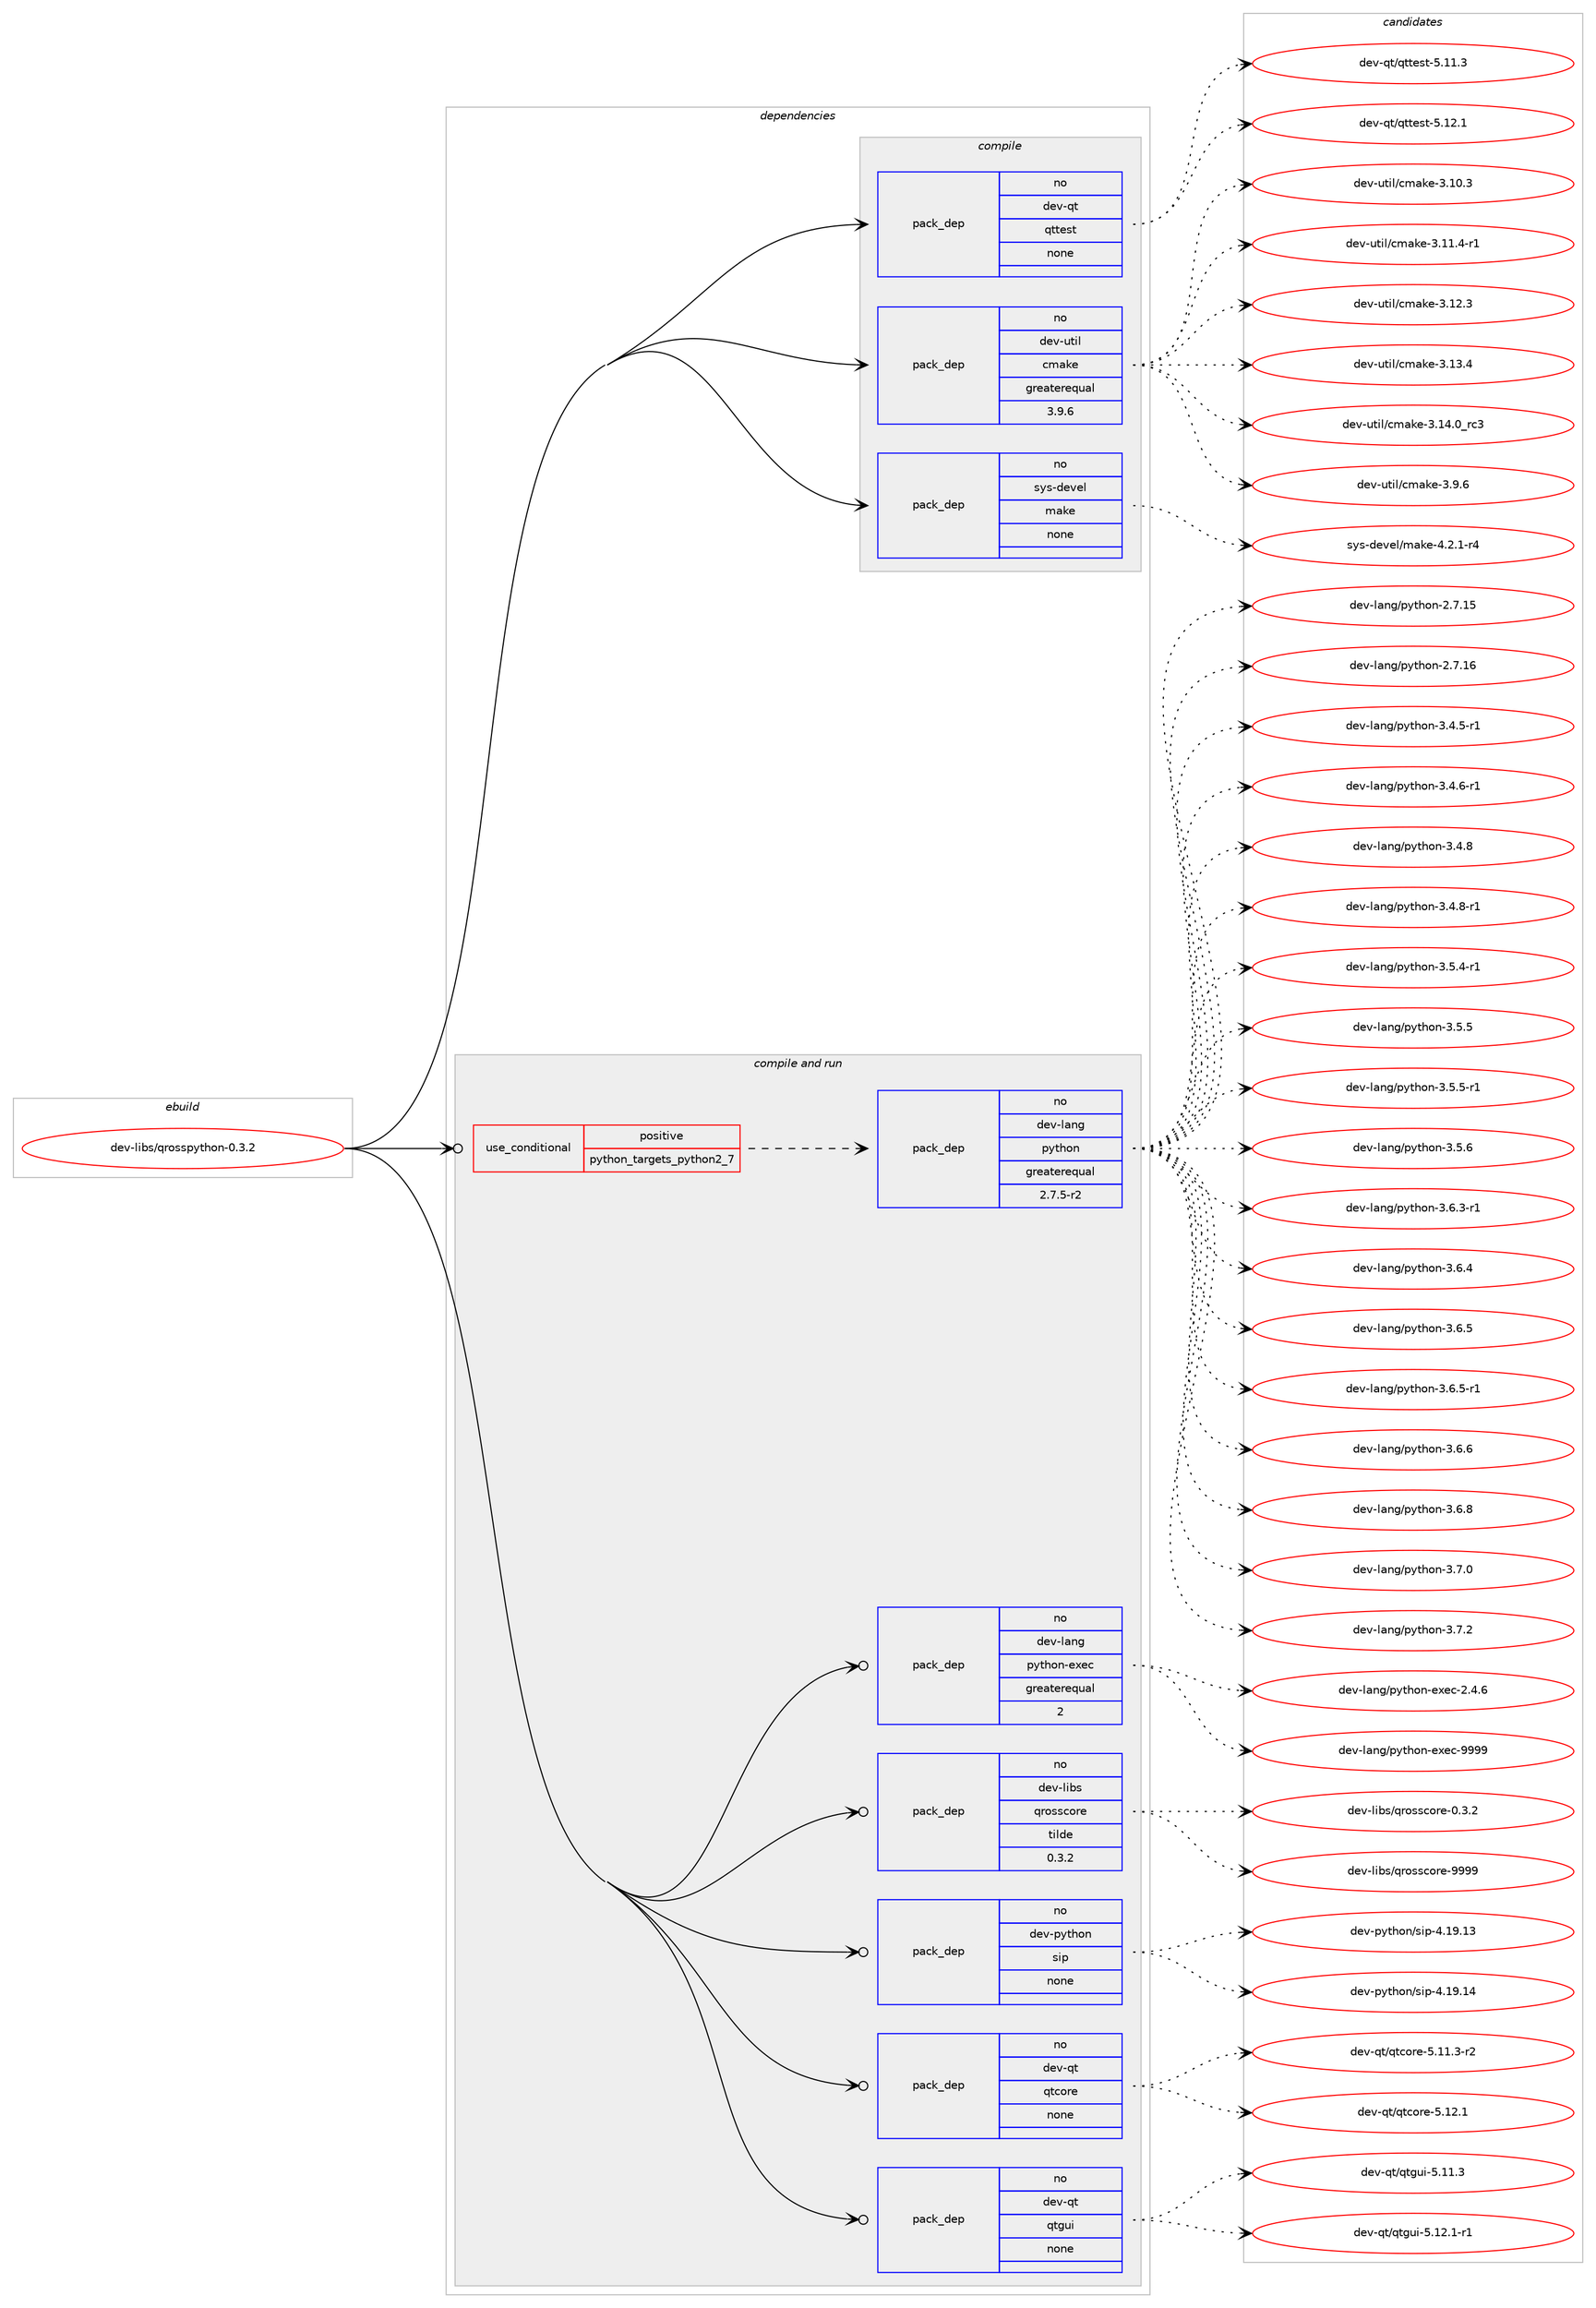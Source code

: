 digraph prolog {

# *************
# Graph options
# *************

newrank=true;
concentrate=true;
compound=true;
graph [rankdir=LR,fontname=Helvetica,fontsize=10,ranksep=1.5];#, ranksep=2.5, nodesep=0.2];
edge  [arrowhead=vee];
node  [fontname=Helvetica,fontsize=10];

# **********
# The ebuild
# **********

subgraph cluster_leftcol {
color=gray;
rank=same;
label=<<i>ebuild</i>>;
id [label="dev-libs/qrosspython-0.3.2", color=red, width=4, href="../dev-libs/qrosspython-0.3.2.svg"];
}

# ****************
# The dependencies
# ****************

subgraph cluster_midcol {
color=gray;
label=<<i>dependencies</i>>;
subgraph cluster_compile {
fillcolor="#eeeeee";
style=filled;
label=<<i>compile</i>>;
subgraph pack981836 {
dependency1371664 [label=<<TABLE BORDER="0" CELLBORDER="1" CELLSPACING="0" CELLPADDING="4" WIDTH="220"><TR><TD ROWSPAN="6" CELLPADDING="30">pack_dep</TD></TR><TR><TD WIDTH="110">no</TD></TR><TR><TD>dev-qt</TD></TR><TR><TD>qttest</TD></TR><TR><TD>none</TD></TR><TR><TD></TD></TR></TABLE>>, shape=none, color=blue];
}
id:e -> dependency1371664:w [weight=20,style="solid",arrowhead="vee"];
subgraph pack981837 {
dependency1371665 [label=<<TABLE BORDER="0" CELLBORDER="1" CELLSPACING="0" CELLPADDING="4" WIDTH="220"><TR><TD ROWSPAN="6" CELLPADDING="30">pack_dep</TD></TR><TR><TD WIDTH="110">no</TD></TR><TR><TD>dev-util</TD></TR><TR><TD>cmake</TD></TR><TR><TD>greaterequal</TD></TR><TR><TD>3.9.6</TD></TR></TABLE>>, shape=none, color=blue];
}
id:e -> dependency1371665:w [weight=20,style="solid",arrowhead="vee"];
subgraph pack981838 {
dependency1371666 [label=<<TABLE BORDER="0" CELLBORDER="1" CELLSPACING="0" CELLPADDING="4" WIDTH="220"><TR><TD ROWSPAN="6" CELLPADDING="30">pack_dep</TD></TR><TR><TD WIDTH="110">no</TD></TR><TR><TD>sys-devel</TD></TR><TR><TD>make</TD></TR><TR><TD>none</TD></TR><TR><TD></TD></TR></TABLE>>, shape=none, color=blue];
}
id:e -> dependency1371666:w [weight=20,style="solid",arrowhead="vee"];
}
subgraph cluster_compileandrun {
fillcolor="#eeeeee";
style=filled;
label=<<i>compile and run</i>>;
subgraph cond366861 {
dependency1371667 [label=<<TABLE BORDER="0" CELLBORDER="1" CELLSPACING="0" CELLPADDING="4"><TR><TD ROWSPAN="3" CELLPADDING="10">use_conditional</TD></TR><TR><TD>positive</TD></TR><TR><TD>python_targets_python2_7</TD></TR></TABLE>>, shape=none, color=red];
subgraph pack981839 {
dependency1371668 [label=<<TABLE BORDER="0" CELLBORDER="1" CELLSPACING="0" CELLPADDING="4" WIDTH="220"><TR><TD ROWSPAN="6" CELLPADDING="30">pack_dep</TD></TR><TR><TD WIDTH="110">no</TD></TR><TR><TD>dev-lang</TD></TR><TR><TD>python</TD></TR><TR><TD>greaterequal</TD></TR><TR><TD>2.7.5-r2</TD></TR></TABLE>>, shape=none, color=blue];
}
dependency1371667:e -> dependency1371668:w [weight=20,style="dashed",arrowhead="vee"];
}
id:e -> dependency1371667:w [weight=20,style="solid",arrowhead="odotvee"];
subgraph pack981840 {
dependency1371669 [label=<<TABLE BORDER="0" CELLBORDER="1" CELLSPACING="0" CELLPADDING="4" WIDTH="220"><TR><TD ROWSPAN="6" CELLPADDING="30">pack_dep</TD></TR><TR><TD WIDTH="110">no</TD></TR><TR><TD>dev-lang</TD></TR><TR><TD>python-exec</TD></TR><TR><TD>greaterequal</TD></TR><TR><TD>2</TD></TR></TABLE>>, shape=none, color=blue];
}
id:e -> dependency1371669:w [weight=20,style="solid",arrowhead="odotvee"];
subgraph pack981841 {
dependency1371670 [label=<<TABLE BORDER="0" CELLBORDER="1" CELLSPACING="0" CELLPADDING="4" WIDTH="220"><TR><TD ROWSPAN="6" CELLPADDING="30">pack_dep</TD></TR><TR><TD WIDTH="110">no</TD></TR><TR><TD>dev-libs</TD></TR><TR><TD>qrosscore</TD></TR><TR><TD>tilde</TD></TR><TR><TD>0.3.2</TD></TR></TABLE>>, shape=none, color=blue];
}
id:e -> dependency1371670:w [weight=20,style="solid",arrowhead="odotvee"];
subgraph pack981842 {
dependency1371671 [label=<<TABLE BORDER="0" CELLBORDER="1" CELLSPACING="0" CELLPADDING="4" WIDTH="220"><TR><TD ROWSPAN="6" CELLPADDING="30">pack_dep</TD></TR><TR><TD WIDTH="110">no</TD></TR><TR><TD>dev-python</TD></TR><TR><TD>sip</TD></TR><TR><TD>none</TD></TR><TR><TD></TD></TR></TABLE>>, shape=none, color=blue];
}
id:e -> dependency1371671:w [weight=20,style="solid",arrowhead="odotvee"];
subgraph pack981843 {
dependency1371672 [label=<<TABLE BORDER="0" CELLBORDER="1" CELLSPACING="0" CELLPADDING="4" WIDTH="220"><TR><TD ROWSPAN="6" CELLPADDING="30">pack_dep</TD></TR><TR><TD WIDTH="110">no</TD></TR><TR><TD>dev-qt</TD></TR><TR><TD>qtcore</TD></TR><TR><TD>none</TD></TR><TR><TD></TD></TR></TABLE>>, shape=none, color=blue];
}
id:e -> dependency1371672:w [weight=20,style="solid",arrowhead="odotvee"];
subgraph pack981844 {
dependency1371673 [label=<<TABLE BORDER="0" CELLBORDER="1" CELLSPACING="0" CELLPADDING="4" WIDTH="220"><TR><TD ROWSPAN="6" CELLPADDING="30">pack_dep</TD></TR><TR><TD WIDTH="110">no</TD></TR><TR><TD>dev-qt</TD></TR><TR><TD>qtgui</TD></TR><TR><TD>none</TD></TR><TR><TD></TD></TR></TABLE>>, shape=none, color=blue];
}
id:e -> dependency1371673:w [weight=20,style="solid",arrowhead="odotvee"];
}
subgraph cluster_run {
fillcolor="#eeeeee";
style=filled;
label=<<i>run</i>>;
}
}

# **************
# The candidates
# **************

subgraph cluster_choices {
rank=same;
color=gray;
label=<<i>candidates</i>>;

subgraph choice981836 {
color=black;
nodesep=1;
choice100101118451131164711311611610111511645534649494651 [label="dev-qt/qttest-5.11.3", color=red, width=4,href="../dev-qt/qttest-5.11.3.svg"];
choice100101118451131164711311611610111511645534649504649 [label="dev-qt/qttest-5.12.1", color=red, width=4,href="../dev-qt/qttest-5.12.1.svg"];
dependency1371664:e -> choice100101118451131164711311611610111511645534649494651:w [style=dotted,weight="100"];
dependency1371664:e -> choice100101118451131164711311611610111511645534649504649:w [style=dotted,weight="100"];
}
subgraph choice981837 {
color=black;
nodesep=1;
choice1001011184511711610510847991099710710145514649484651 [label="dev-util/cmake-3.10.3", color=red, width=4,href="../dev-util/cmake-3.10.3.svg"];
choice10010111845117116105108479910997107101455146494946524511449 [label="dev-util/cmake-3.11.4-r1", color=red, width=4,href="../dev-util/cmake-3.11.4-r1.svg"];
choice1001011184511711610510847991099710710145514649504651 [label="dev-util/cmake-3.12.3", color=red, width=4,href="../dev-util/cmake-3.12.3.svg"];
choice1001011184511711610510847991099710710145514649514652 [label="dev-util/cmake-3.13.4", color=red, width=4,href="../dev-util/cmake-3.13.4.svg"];
choice1001011184511711610510847991099710710145514649524648951149951 [label="dev-util/cmake-3.14.0_rc3", color=red, width=4,href="../dev-util/cmake-3.14.0_rc3.svg"];
choice10010111845117116105108479910997107101455146574654 [label="dev-util/cmake-3.9.6", color=red, width=4,href="../dev-util/cmake-3.9.6.svg"];
dependency1371665:e -> choice1001011184511711610510847991099710710145514649484651:w [style=dotted,weight="100"];
dependency1371665:e -> choice10010111845117116105108479910997107101455146494946524511449:w [style=dotted,weight="100"];
dependency1371665:e -> choice1001011184511711610510847991099710710145514649504651:w [style=dotted,weight="100"];
dependency1371665:e -> choice1001011184511711610510847991099710710145514649514652:w [style=dotted,weight="100"];
dependency1371665:e -> choice1001011184511711610510847991099710710145514649524648951149951:w [style=dotted,weight="100"];
dependency1371665:e -> choice10010111845117116105108479910997107101455146574654:w [style=dotted,weight="100"];
}
subgraph choice981838 {
color=black;
nodesep=1;
choice1151211154510010111810110847109971071014552465046494511452 [label="sys-devel/make-4.2.1-r4", color=red, width=4,href="../sys-devel/make-4.2.1-r4.svg"];
dependency1371666:e -> choice1151211154510010111810110847109971071014552465046494511452:w [style=dotted,weight="100"];
}
subgraph choice981839 {
color=black;
nodesep=1;
choice10010111845108971101034711212111610411111045504655464953 [label="dev-lang/python-2.7.15", color=red, width=4,href="../dev-lang/python-2.7.15.svg"];
choice10010111845108971101034711212111610411111045504655464954 [label="dev-lang/python-2.7.16", color=red, width=4,href="../dev-lang/python-2.7.16.svg"];
choice1001011184510897110103471121211161041111104551465246534511449 [label="dev-lang/python-3.4.5-r1", color=red, width=4,href="../dev-lang/python-3.4.5-r1.svg"];
choice1001011184510897110103471121211161041111104551465246544511449 [label="dev-lang/python-3.4.6-r1", color=red, width=4,href="../dev-lang/python-3.4.6-r1.svg"];
choice100101118451089711010347112121116104111110455146524656 [label="dev-lang/python-3.4.8", color=red, width=4,href="../dev-lang/python-3.4.8.svg"];
choice1001011184510897110103471121211161041111104551465246564511449 [label="dev-lang/python-3.4.8-r1", color=red, width=4,href="../dev-lang/python-3.4.8-r1.svg"];
choice1001011184510897110103471121211161041111104551465346524511449 [label="dev-lang/python-3.5.4-r1", color=red, width=4,href="../dev-lang/python-3.5.4-r1.svg"];
choice100101118451089711010347112121116104111110455146534653 [label="dev-lang/python-3.5.5", color=red, width=4,href="../dev-lang/python-3.5.5.svg"];
choice1001011184510897110103471121211161041111104551465346534511449 [label="dev-lang/python-3.5.5-r1", color=red, width=4,href="../dev-lang/python-3.5.5-r1.svg"];
choice100101118451089711010347112121116104111110455146534654 [label="dev-lang/python-3.5.6", color=red, width=4,href="../dev-lang/python-3.5.6.svg"];
choice1001011184510897110103471121211161041111104551465446514511449 [label="dev-lang/python-3.6.3-r1", color=red, width=4,href="../dev-lang/python-3.6.3-r1.svg"];
choice100101118451089711010347112121116104111110455146544652 [label="dev-lang/python-3.6.4", color=red, width=4,href="../dev-lang/python-3.6.4.svg"];
choice100101118451089711010347112121116104111110455146544653 [label="dev-lang/python-3.6.5", color=red, width=4,href="../dev-lang/python-3.6.5.svg"];
choice1001011184510897110103471121211161041111104551465446534511449 [label="dev-lang/python-3.6.5-r1", color=red, width=4,href="../dev-lang/python-3.6.5-r1.svg"];
choice100101118451089711010347112121116104111110455146544654 [label="dev-lang/python-3.6.6", color=red, width=4,href="../dev-lang/python-3.6.6.svg"];
choice100101118451089711010347112121116104111110455146544656 [label="dev-lang/python-3.6.8", color=red, width=4,href="../dev-lang/python-3.6.8.svg"];
choice100101118451089711010347112121116104111110455146554648 [label="dev-lang/python-3.7.0", color=red, width=4,href="../dev-lang/python-3.7.0.svg"];
choice100101118451089711010347112121116104111110455146554650 [label="dev-lang/python-3.7.2", color=red, width=4,href="../dev-lang/python-3.7.2.svg"];
dependency1371668:e -> choice10010111845108971101034711212111610411111045504655464953:w [style=dotted,weight="100"];
dependency1371668:e -> choice10010111845108971101034711212111610411111045504655464954:w [style=dotted,weight="100"];
dependency1371668:e -> choice1001011184510897110103471121211161041111104551465246534511449:w [style=dotted,weight="100"];
dependency1371668:e -> choice1001011184510897110103471121211161041111104551465246544511449:w [style=dotted,weight="100"];
dependency1371668:e -> choice100101118451089711010347112121116104111110455146524656:w [style=dotted,weight="100"];
dependency1371668:e -> choice1001011184510897110103471121211161041111104551465246564511449:w [style=dotted,weight="100"];
dependency1371668:e -> choice1001011184510897110103471121211161041111104551465346524511449:w [style=dotted,weight="100"];
dependency1371668:e -> choice100101118451089711010347112121116104111110455146534653:w [style=dotted,weight="100"];
dependency1371668:e -> choice1001011184510897110103471121211161041111104551465346534511449:w [style=dotted,weight="100"];
dependency1371668:e -> choice100101118451089711010347112121116104111110455146534654:w [style=dotted,weight="100"];
dependency1371668:e -> choice1001011184510897110103471121211161041111104551465446514511449:w [style=dotted,weight="100"];
dependency1371668:e -> choice100101118451089711010347112121116104111110455146544652:w [style=dotted,weight="100"];
dependency1371668:e -> choice100101118451089711010347112121116104111110455146544653:w [style=dotted,weight="100"];
dependency1371668:e -> choice1001011184510897110103471121211161041111104551465446534511449:w [style=dotted,weight="100"];
dependency1371668:e -> choice100101118451089711010347112121116104111110455146544654:w [style=dotted,weight="100"];
dependency1371668:e -> choice100101118451089711010347112121116104111110455146544656:w [style=dotted,weight="100"];
dependency1371668:e -> choice100101118451089711010347112121116104111110455146554648:w [style=dotted,weight="100"];
dependency1371668:e -> choice100101118451089711010347112121116104111110455146554650:w [style=dotted,weight="100"];
}
subgraph choice981840 {
color=black;
nodesep=1;
choice1001011184510897110103471121211161041111104510112010199455046524654 [label="dev-lang/python-exec-2.4.6", color=red, width=4,href="../dev-lang/python-exec-2.4.6.svg"];
choice10010111845108971101034711212111610411111045101120101994557575757 [label="dev-lang/python-exec-9999", color=red, width=4,href="../dev-lang/python-exec-9999.svg"];
dependency1371669:e -> choice1001011184510897110103471121211161041111104510112010199455046524654:w [style=dotted,weight="100"];
dependency1371669:e -> choice10010111845108971101034711212111610411111045101120101994557575757:w [style=dotted,weight="100"];
}
subgraph choice981841 {
color=black;
nodesep=1;
choice10010111845108105981154711311411111511599111114101454846514650 [label="dev-libs/qrosscore-0.3.2", color=red, width=4,href="../dev-libs/qrosscore-0.3.2.svg"];
choice100101118451081059811547113114111115115991111141014557575757 [label="dev-libs/qrosscore-9999", color=red, width=4,href="../dev-libs/qrosscore-9999.svg"];
dependency1371670:e -> choice10010111845108105981154711311411111511599111114101454846514650:w [style=dotted,weight="100"];
dependency1371670:e -> choice100101118451081059811547113114111115115991111141014557575757:w [style=dotted,weight="100"];
}
subgraph choice981842 {
color=black;
nodesep=1;
choice10010111845112121116104111110471151051124552464957464951 [label="dev-python/sip-4.19.13", color=red, width=4,href="../dev-python/sip-4.19.13.svg"];
choice10010111845112121116104111110471151051124552464957464952 [label="dev-python/sip-4.19.14", color=red, width=4,href="../dev-python/sip-4.19.14.svg"];
dependency1371671:e -> choice10010111845112121116104111110471151051124552464957464951:w [style=dotted,weight="100"];
dependency1371671:e -> choice10010111845112121116104111110471151051124552464957464952:w [style=dotted,weight="100"];
}
subgraph choice981843 {
color=black;
nodesep=1;
choice100101118451131164711311699111114101455346494946514511450 [label="dev-qt/qtcore-5.11.3-r2", color=red, width=4,href="../dev-qt/qtcore-5.11.3-r2.svg"];
choice10010111845113116471131169911111410145534649504649 [label="dev-qt/qtcore-5.12.1", color=red, width=4,href="../dev-qt/qtcore-5.12.1.svg"];
dependency1371672:e -> choice100101118451131164711311699111114101455346494946514511450:w [style=dotted,weight="100"];
dependency1371672:e -> choice10010111845113116471131169911111410145534649504649:w [style=dotted,weight="100"];
}
subgraph choice981844 {
color=black;
nodesep=1;
choice100101118451131164711311610311710545534649494651 [label="dev-qt/qtgui-5.11.3", color=red, width=4,href="../dev-qt/qtgui-5.11.3.svg"];
choice1001011184511311647113116103117105455346495046494511449 [label="dev-qt/qtgui-5.12.1-r1", color=red, width=4,href="../dev-qt/qtgui-5.12.1-r1.svg"];
dependency1371673:e -> choice100101118451131164711311610311710545534649494651:w [style=dotted,weight="100"];
dependency1371673:e -> choice1001011184511311647113116103117105455346495046494511449:w [style=dotted,weight="100"];
}
}

}

